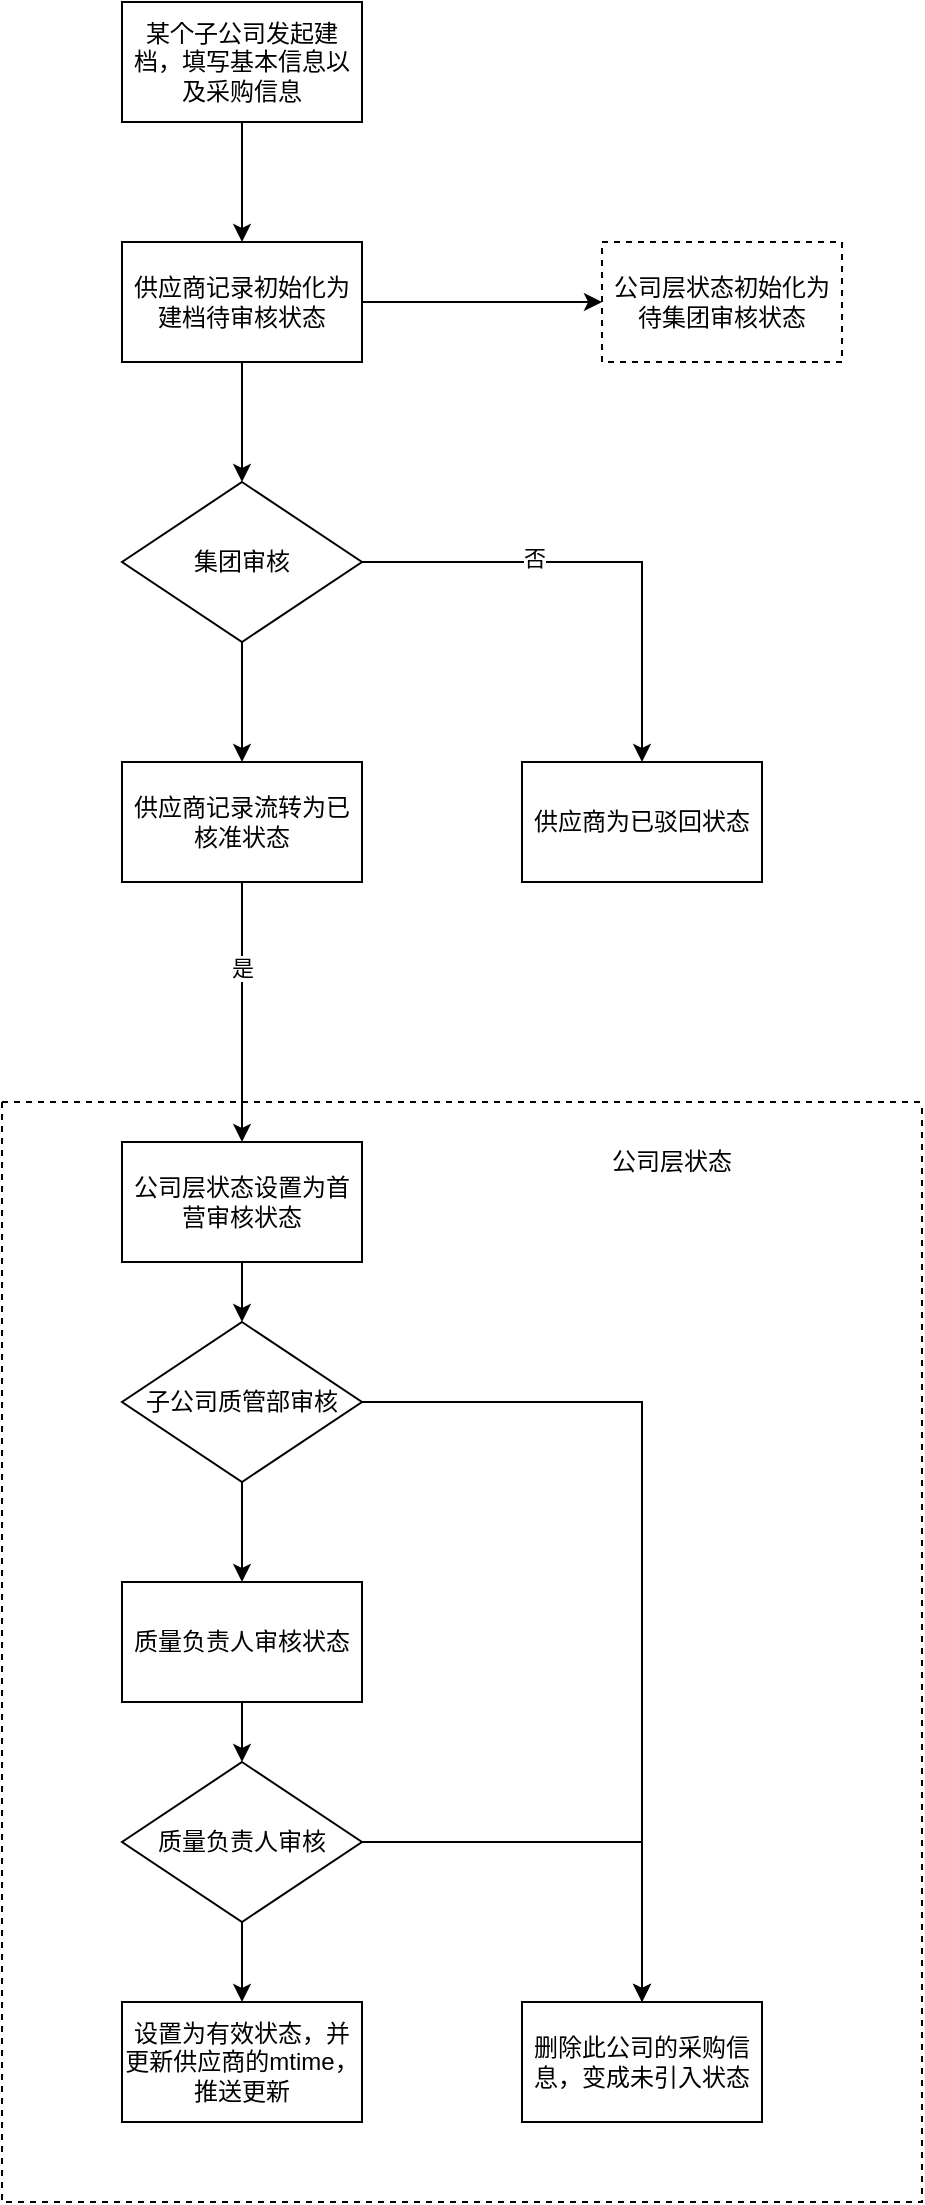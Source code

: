 <mxfile version="14.9.6" type="github">
  <diagram id="1ZXl0wsC-SSkzUZcBMEo" name="Page-1">
    <mxGraphModel dx="1422" dy="762" grid="1" gridSize="10" guides="1" tooltips="1" connect="1" arrows="1" fold="1" page="1" pageScale="1" pageWidth="827" pageHeight="1169" math="0" shadow="0">
      <root>
        <mxCell id="0" />
        <mxCell id="1" parent="0" />
        <mxCell id="i2m7fi9K6x_Wjw0wpvUl-1" value="" style="edgeStyle=orthogonalEdgeStyle;rounded=0;orthogonalLoop=1;jettySize=auto;html=1;" edge="1" parent="1" source="i2m7fi9K6x_Wjw0wpvUl-2" target="i2m7fi9K6x_Wjw0wpvUl-5">
          <mxGeometry relative="1" as="geometry" />
        </mxCell>
        <mxCell id="i2m7fi9K6x_Wjw0wpvUl-2" value="某个子公司发起建档，填写基本信息以及采购信息" style="rounded=0;whiteSpace=wrap;html=1;" vertex="1" parent="1">
          <mxGeometry x="120" y="200" width="120" height="60" as="geometry" />
        </mxCell>
        <mxCell id="i2m7fi9K6x_Wjw0wpvUl-3" value="" style="edgeStyle=orthogonalEdgeStyle;rounded=0;orthogonalLoop=1;jettySize=auto;html=1;" edge="1" parent="1" source="i2m7fi9K6x_Wjw0wpvUl-5" target="i2m7fi9K6x_Wjw0wpvUl-9">
          <mxGeometry relative="1" as="geometry" />
        </mxCell>
        <mxCell id="i2m7fi9K6x_Wjw0wpvUl-4" style="edgeStyle=orthogonalEdgeStyle;rounded=0;orthogonalLoop=1;jettySize=auto;html=1;entryX=0;entryY=0.5;entryDx=0;entryDy=0;" edge="1" parent="1" source="i2m7fi9K6x_Wjw0wpvUl-5" target="i2m7fi9K6x_Wjw0wpvUl-28">
          <mxGeometry relative="1" as="geometry" />
        </mxCell>
        <mxCell id="i2m7fi9K6x_Wjw0wpvUl-5" value="供应商记录初始化为建档待审核状态" style="rounded=0;whiteSpace=wrap;html=1;" vertex="1" parent="1">
          <mxGeometry x="120" y="320" width="120" height="60" as="geometry" />
        </mxCell>
        <mxCell id="i2m7fi9K6x_Wjw0wpvUl-6" value="" style="edgeStyle=orthogonalEdgeStyle;rounded=0;orthogonalLoop=1;jettySize=auto;html=1;" edge="1" parent="1" source="i2m7fi9K6x_Wjw0wpvUl-9" target="i2m7fi9K6x_Wjw0wpvUl-12">
          <mxGeometry relative="1" as="geometry" />
        </mxCell>
        <mxCell id="i2m7fi9K6x_Wjw0wpvUl-7" style="edgeStyle=orthogonalEdgeStyle;rounded=0;orthogonalLoop=1;jettySize=auto;html=1;entryX=0.5;entryY=0;entryDx=0;entryDy=0;" edge="1" parent="1" source="i2m7fi9K6x_Wjw0wpvUl-9" target="i2m7fi9K6x_Wjw0wpvUl-27">
          <mxGeometry relative="1" as="geometry" />
        </mxCell>
        <mxCell id="i2m7fi9K6x_Wjw0wpvUl-8" value="否" style="edgeLabel;html=1;align=center;verticalAlign=middle;resizable=0;points=[];" vertex="1" connectable="0" parent="i2m7fi9K6x_Wjw0wpvUl-7">
          <mxGeometry x="-0.283" y="2" relative="1" as="geometry">
            <mxPoint as="offset" />
          </mxGeometry>
        </mxCell>
        <mxCell id="i2m7fi9K6x_Wjw0wpvUl-9" value="集团审核" style="rhombus;whiteSpace=wrap;html=1;" vertex="1" parent="1">
          <mxGeometry x="120" y="440" width="120" height="80" as="geometry" />
        </mxCell>
        <mxCell id="i2m7fi9K6x_Wjw0wpvUl-10" style="edgeStyle=orthogonalEdgeStyle;rounded=0;orthogonalLoop=1;jettySize=auto;html=1;" edge="1" parent="1" source="i2m7fi9K6x_Wjw0wpvUl-12" target="i2m7fi9K6x_Wjw0wpvUl-20">
          <mxGeometry relative="1" as="geometry" />
        </mxCell>
        <mxCell id="i2m7fi9K6x_Wjw0wpvUl-11" value="是" style="edgeLabel;html=1;align=center;verticalAlign=middle;resizable=0;points=[];" vertex="1" connectable="0" parent="i2m7fi9K6x_Wjw0wpvUl-10">
          <mxGeometry x="-0.339" relative="1" as="geometry">
            <mxPoint as="offset" />
          </mxGeometry>
        </mxCell>
        <mxCell id="i2m7fi9K6x_Wjw0wpvUl-12" value="供应商记录流转为已核准状态" style="rounded=0;whiteSpace=wrap;html=1;" vertex="1" parent="1">
          <mxGeometry x="120" y="580" width="120" height="60" as="geometry" />
        </mxCell>
        <mxCell id="i2m7fi9K6x_Wjw0wpvUl-13" value="" style="swimlane;startSize=0;dashed=1;fillColor=none;gradientColor=none;" vertex="1" parent="1">
          <mxGeometry x="60" y="750" width="460" height="550" as="geometry" />
        </mxCell>
        <mxCell id="i2m7fi9K6x_Wjw0wpvUl-14" style="edgeStyle=orthogonalEdgeStyle;rounded=0;orthogonalLoop=1;jettySize=auto;html=1;entryX=0.5;entryY=0;entryDx=0;entryDy=0;" edge="1" parent="i2m7fi9K6x_Wjw0wpvUl-13" source="i2m7fi9K6x_Wjw0wpvUl-16" target="i2m7fi9K6x_Wjw0wpvUl-18">
          <mxGeometry relative="1" as="geometry" />
        </mxCell>
        <mxCell id="i2m7fi9K6x_Wjw0wpvUl-15" style="edgeStyle=orthogonalEdgeStyle;rounded=0;orthogonalLoop=1;jettySize=auto;html=1;entryX=0.5;entryY=0;entryDx=0;entryDy=0;" edge="1" parent="i2m7fi9K6x_Wjw0wpvUl-13" source="i2m7fi9K6x_Wjw0wpvUl-16" target="i2m7fi9K6x_Wjw0wpvUl-25">
          <mxGeometry relative="1" as="geometry" />
        </mxCell>
        <mxCell id="i2m7fi9K6x_Wjw0wpvUl-16" value="子公司质管部审核" style="rhombus;whiteSpace=wrap;html=1;fillColor=none;" vertex="1" parent="i2m7fi9K6x_Wjw0wpvUl-13">
          <mxGeometry x="60" y="110" width="120" height="80" as="geometry" />
        </mxCell>
        <mxCell id="i2m7fi9K6x_Wjw0wpvUl-17" style="edgeStyle=orthogonalEdgeStyle;rounded=0;orthogonalLoop=1;jettySize=auto;html=1;entryX=0.5;entryY=0;entryDx=0;entryDy=0;" edge="1" parent="i2m7fi9K6x_Wjw0wpvUl-13" source="i2m7fi9K6x_Wjw0wpvUl-18" target="i2m7fi9K6x_Wjw0wpvUl-23">
          <mxGeometry relative="1" as="geometry" />
        </mxCell>
        <mxCell id="i2m7fi9K6x_Wjw0wpvUl-18" value="质量负责人审核状态" style="rounded=0;whiteSpace=wrap;html=1;" vertex="1" parent="i2m7fi9K6x_Wjw0wpvUl-13">
          <mxGeometry x="60" y="240" width="120" height="60" as="geometry" />
        </mxCell>
        <mxCell id="i2m7fi9K6x_Wjw0wpvUl-19" style="edgeStyle=orthogonalEdgeStyle;rounded=0;orthogonalLoop=1;jettySize=auto;html=1;entryX=0.5;entryY=0;entryDx=0;entryDy=0;" edge="1" parent="i2m7fi9K6x_Wjw0wpvUl-13" source="i2m7fi9K6x_Wjw0wpvUl-20" target="i2m7fi9K6x_Wjw0wpvUl-16">
          <mxGeometry relative="1" as="geometry" />
        </mxCell>
        <mxCell id="i2m7fi9K6x_Wjw0wpvUl-20" value="公司层状态设置为首营审核状态" style="rounded=0;whiteSpace=wrap;html=1;" vertex="1" parent="i2m7fi9K6x_Wjw0wpvUl-13">
          <mxGeometry x="60" y="20" width="120" height="60" as="geometry" />
        </mxCell>
        <mxCell id="i2m7fi9K6x_Wjw0wpvUl-21" style="edgeStyle=orthogonalEdgeStyle;rounded=0;orthogonalLoop=1;jettySize=auto;html=1;entryX=0.5;entryY=0;entryDx=0;entryDy=0;" edge="1" parent="i2m7fi9K6x_Wjw0wpvUl-13" source="i2m7fi9K6x_Wjw0wpvUl-23" target="i2m7fi9K6x_Wjw0wpvUl-24">
          <mxGeometry relative="1" as="geometry" />
        </mxCell>
        <mxCell id="i2m7fi9K6x_Wjw0wpvUl-22" style="edgeStyle=orthogonalEdgeStyle;rounded=0;orthogonalLoop=1;jettySize=auto;html=1;entryX=0.5;entryY=0;entryDx=0;entryDy=0;" edge="1" parent="i2m7fi9K6x_Wjw0wpvUl-13" source="i2m7fi9K6x_Wjw0wpvUl-23" target="i2m7fi9K6x_Wjw0wpvUl-25">
          <mxGeometry relative="1" as="geometry" />
        </mxCell>
        <mxCell id="i2m7fi9K6x_Wjw0wpvUl-23" value="质量负责人审核" style="rhombus;whiteSpace=wrap;html=1;fillColor=none;gradientColor=none;" vertex="1" parent="i2m7fi9K6x_Wjw0wpvUl-13">
          <mxGeometry x="60" y="330" width="120" height="80" as="geometry" />
        </mxCell>
        <mxCell id="i2m7fi9K6x_Wjw0wpvUl-24" value="设置为有效状态，并更新供应商的mtime，推送更新" style="rounded=0;whiteSpace=wrap;html=1;fillColor=none;gradientColor=none;" vertex="1" parent="i2m7fi9K6x_Wjw0wpvUl-13">
          <mxGeometry x="60" y="450" width="120" height="60" as="geometry" />
        </mxCell>
        <mxCell id="i2m7fi9K6x_Wjw0wpvUl-25" value="删除此公司的采购信息，变成未引入状态" style="rounded=0;whiteSpace=wrap;html=1;fillColor=none;gradientColor=none;" vertex="1" parent="i2m7fi9K6x_Wjw0wpvUl-13">
          <mxGeometry x="260" y="450" width="120" height="60" as="geometry" />
        </mxCell>
        <mxCell id="i2m7fi9K6x_Wjw0wpvUl-26" value="公司层状态" style="text;html=1;strokeColor=none;fillColor=none;align=center;verticalAlign=middle;whiteSpace=wrap;rounded=0;" vertex="1" parent="i2m7fi9K6x_Wjw0wpvUl-13">
          <mxGeometry x="250" y="20" width="170" height="20" as="geometry" />
        </mxCell>
        <mxCell id="i2m7fi9K6x_Wjw0wpvUl-27" value="供应商为已驳回状态" style="rounded=0;whiteSpace=wrap;html=1;fillColor=none;gradientColor=none;" vertex="1" parent="1">
          <mxGeometry x="320" y="580" width="120" height="60" as="geometry" />
        </mxCell>
        <mxCell id="i2m7fi9K6x_Wjw0wpvUl-28" value="公司层状态初始化为待集团审核状态" style="rounded=0;whiteSpace=wrap;html=1;dashed=1;" vertex="1" parent="1">
          <mxGeometry x="360" y="320" width="120" height="60" as="geometry" />
        </mxCell>
      </root>
    </mxGraphModel>
  </diagram>
</mxfile>
